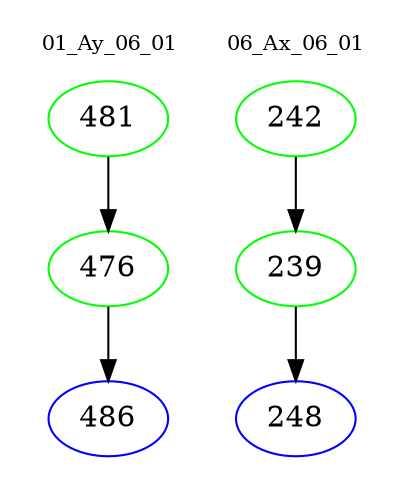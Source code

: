digraph{
subgraph cluster_0 {
color = white
label = "01_Ay_06_01";
fontsize=10;
T0_481 [label="481", color="green"]
T0_481 -> T0_476 [color="black"]
T0_476 [label="476", color="green"]
T0_476 -> T0_486 [color="black"]
T0_486 [label="486", color="blue"]
}
subgraph cluster_1 {
color = white
label = "06_Ax_06_01";
fontsize=10;
T1_242 [label="242", color="green"]
T1_242 -> T1_239 [color="black"]
T1_239 [label="239", color="green"]
T1_239 -> T1_248 [color="black"]
T1_248 [label="248", color="blue"]
}
}
